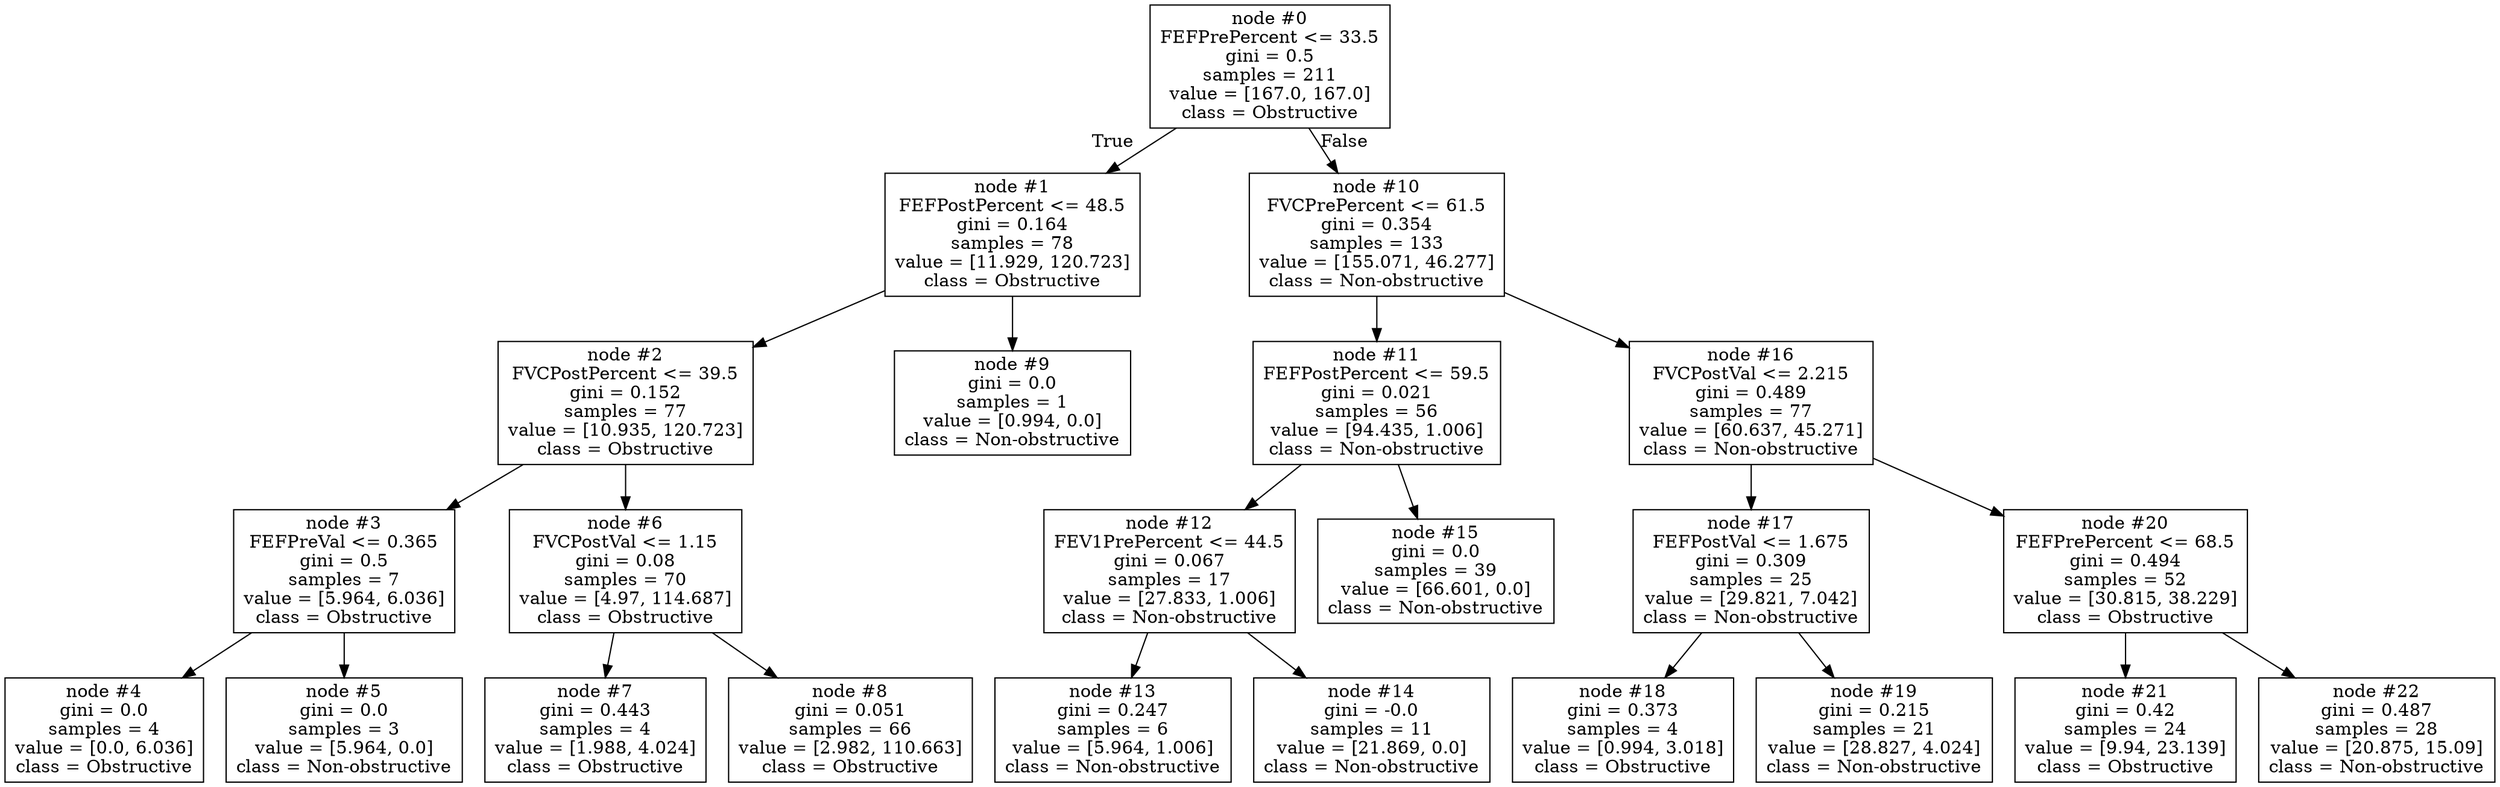 digraph Tree {
node [shape=box] ;
0 [label="node #0\nFEFPrePercent <= 33.5\ngini = 0.5\nsamples = 211\nvalue = [167.0, 167.0]\nclass = Obstructive"] ;
1 [label="node #1\nFEFPostPercent <= 48.5\ngini = 0.164\nsamples = 78\nvalue = [11.929, 120.723]\nclass = Obstructive"] ;
0 -> 1 [labeldistance=2.5, labelangle=45, headlabel="True"] ;
2 [label="node #2\nFVCPostPercent <= 39.5\ngini = 0.152\nsamples = 77\nvalue = [10.935, 120.723]\nclass = Obstructive"] ;
1 -> 2 ;
3 [label="node #3\nFEFPreVal <= 0.365\ngini = 0.5\nsamples = 7\nvalue = [5.964, 6.036]\nclass = Obstructive"] ;
2 -> 3 ;
4 [label="node #4\ngini = 0.0\nsamples = 4\nvalue = [0.0, 6.036]\nclass = Obstructive"] ;
3 -> 4 ;
5 [label="node #5\ngini = 0.0\nsamples = 3\nvalue = [5.964, 0.0]\nclass = Non-obstructive"] ;
3 -> 5 ;
6 [label="node #6\nFVCPostVal <= 1.15\ngini = 0.08\nsamples = 70\nvalue = [4.97, 114.687]\nclass = Obstructive"] ;
2 -> 6 ;
7 [label="node #7\ngini = 0.443\nsamples = 4\nvalue = [1.988, 4.024]\nclass = Obstructive"] ;
6 -> 7 ;
8 [label="node #8\ngini = 0.051\nsamples = 66\nvalue = [2.982, 110.663]\nclass = Obstructive"] ;
6 -> 8 ;
9 [label="node #9\ngini = 0.0\nsamples = 1\nvalue = [0.994, 0.0]\nclass = Non-obstructive"] ;
1 -> 9 ;
10 [label="node #10\nFVCPrePercent <= 61.5\ngini = 0.354\nsamples = 133\nvalue = [155.071, 46.277]\nclass = Non-obstructive"] ;
0 -> 10 [labeldistance=2.5, labelangle=-45, headlabel="False"] ;
11 [label="node #11\nFEFPostPercent <= 59.5\ngini = 0.021\nsamples = 56\nvalue = [94.435, 1.006]\nclass = Non-obstructive"] ;
10 -> 11 ;
12 [label="node #12\nFEV1PrePercent <= 44.5\ngini = 0.067\nsamples = 17\nvalue = [27.833, 1.006]\nclass = Non-obstructive"] ;
11 -> 12 ;
13 [label="node #13\ngini = 0.247\nsamples = 6\nvalue = [5.964, 1.006]\nclass = Non-obstructive"] ;
12 -> 13 ;
14 [label="node #14\ngini = -0.0\nsamples = 11\nvalue = [21.869, 0.0]\nclass = Non-obstructive"] ;
12 -> 14 ;
15 [label="node #15\ngini = 0.0\nsamples = 39\nvalue = [66.601, 0.0]\nclass = Non-obstructive"] ;
11 -> 15 ;
16 [label="node #16\nFVCPostVal <= 2.215\ngini = 0.489\nsamples = 77\nvalue = [60.637, 45.271]\nclass = Non-obstructive"] ;
10 -> 16 ;
17 [label="node #17\nFEFPostVal <= 1.675\ngini = 0.309\nsamples = 25\nvalue = [29.821, 7.042]\nclass = Non-obstructive"] ;
16 -> 17 ;
18 [label="node #18\ngini = 0.373\nsamples = 4\nvalue = [0.994, 3.018]\nclass = Obstructive"] ;
17 -> 18 ;
19 [label="node #19\ngini = 0.215\nsamples = 21\nvalue = [28.827, 4.024]\nclass = Non-obstructive"] ;
17 -> 19 ;
20 [label="node #20\nFEFPrePercent <= 68.5\ngini = 0.494\nsamples = 52\nvalue = [30.815, 38.229]\nclass = Obstructive"] ;
16 -> 20 ;
21 [label="node #21\ngini = 0.42\nsamples = 24\nvalue = [9.94, 23.139]\nclass = Obstructive"] ;
20 -> 21 ;
22 [label="node #22\ngini = 0.487\nsamples = 28\nvalue = [20.875, 15.09]\nclass = Non-obstructive"] ;
20 -> 22 ;
}